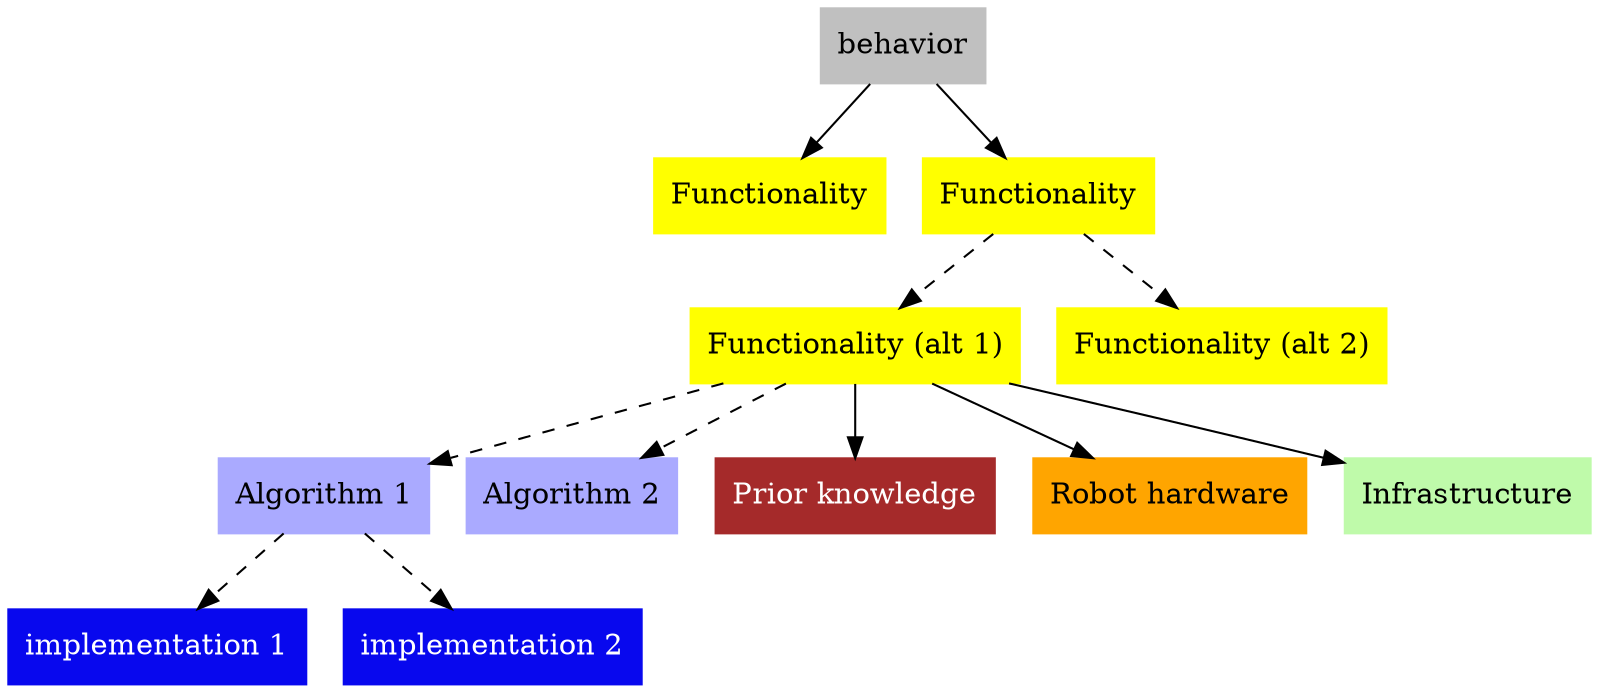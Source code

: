 digraph {
    //node [width=2, fixedsize=true];
    // Behaviors

    subgraph acluster_behaviors {
        node [style=filled,color=grey, shape=box];

        b1 [label="behavior"];


    }
    // Abstract functionality

    subgraph functionality {
        node [style=filled,color=yellow,shape=box];

        f2 [label="Functionality"];
        f1 [label="Functionality"];
        f1a [label="Functionality (alt 1)"];
        f1b [label="Functionality (alt 2)"];

        f1->f1a [style=dashed];
        f1->f1b [style=dashed];


        b1 -> f1;
        b1 -> f2;


        };
    // concrete algorithms
        subgraph algorithms {

        node [style=filled,color="#AAAAFF",shape=box];

        algo1 [label="Algorithm 1"];
        algo2 [label="Algorithm 2"];


        f1a -> algo1 [style=dashed];
        f1a -> algo2 [style=dashed];

        };

    // implementations / libraries
        subgraph implementation {

        node [style=filled,color="#0808EE",shape=record,fontcolor=white];


        imp1 [label="implementation 1"];
        imp2 [label="implementation 2"];

        algo1 -> imp2 [style=dashed];
        algo1 -> imp1 [style=dashed];
        }


    // Data

    subgraph data {

        node [style=filled, color=brown, shape=box, fontcolor=white];


        prior_knowledge [label="Prior knowledge"];


        f1a -> prior_knowledge;
        }

    // hardware on robot

        subgraph acluster_hardware {

        node [style=filled, color=orange, shape=box];

        hw1 [label="Robot hardware"] ;

        f1a -> hw1;
    };

    // infrastructure

    subgraph infrastructure {
        node [style=filled, color="#BFFAAA", shape=box];

        inf1 [label="Infrastructure"];

        f1a -> inf1;


        };



    node [style=filled, color=red];


}
